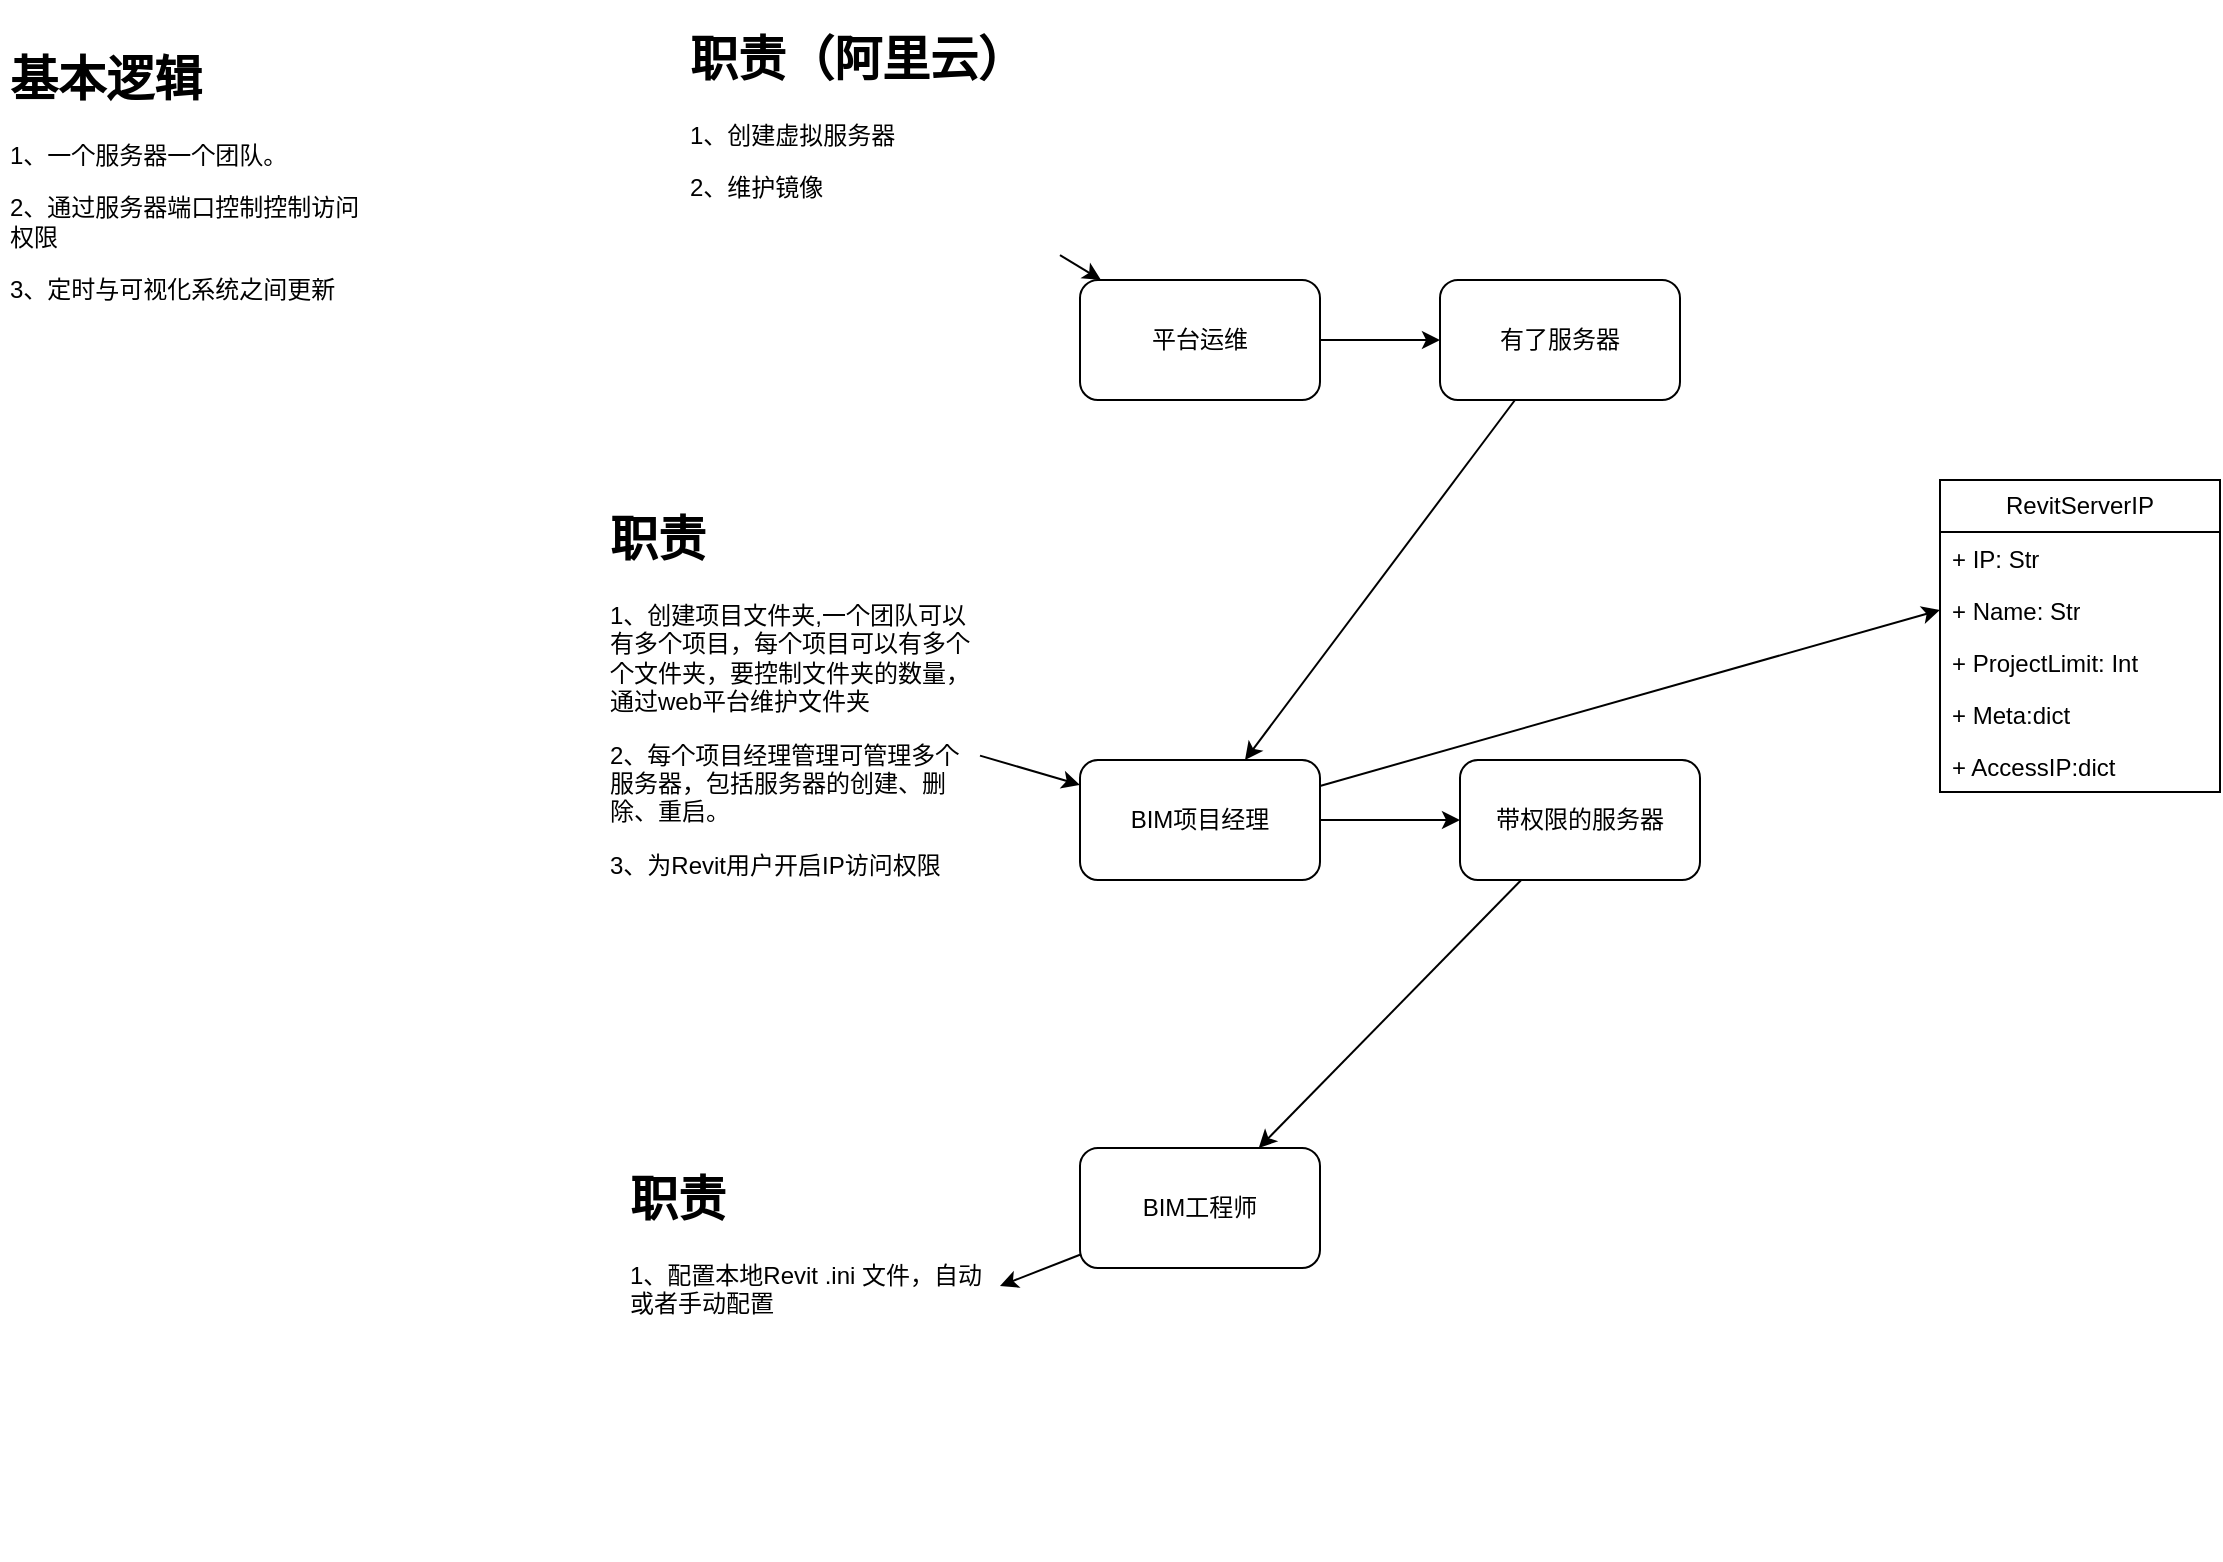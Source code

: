 <mxfile version="21.3.2" type="github">
  <diagram name="第 1 页" id="C5rgSx3-8mp9NiyUPTNc">
    <mxGraphModel dx="2025" dy="1352" grid="1" gridSize="10" guides="1" tooltips="1" connect="1" arrows="1" fold="1" page="1" pageScale="1" pageWidth="1169" pageHeight="827" math="0" shadow="0">
      <root>
        <mxCell id="0" />
        <mxCell id="1" parent="0" />
        <mxCell id="Q9i_MkaJGBs9NDlkvjRn-12" style="edgeStyle=orthogonalEdgeStyle;rounded=0;orthogonalLoop=1;jettySize=auto;html=1;" parent="1" source="X5Y5r0WMPsO4QRbYjIiB-1" target="Q9i_MkaJGBs9NDlkvjRn-11" edge="1">
          <mxGeometry relative="1" as="geometry" />
        </mxCell>
        <mxCell id="Ryq_IudqrSGxqpvXv--m-2" style="rounded=0;orthogonalLoop=1;jettySize=auto;html=1;entryX=0;entryY=0.5;entryDx=0;entryDy=0;" edge="1" parent="1" source="X5Y5r0WMPsO4QRbYjIiB-1" target="Ryq_IudqrSGxqpvXv--m-6">
          <mxGeometry relative="1" as="geometry">
            <mxPoint x="520" y="45" as="targetPoint" />
          </mxGeometry>
        </mxCell>
        <mxCell id="X5Y5r0WMPsO4QRbYjIiB-1" value="BIM项目经理" style="rounded=1;whiteSpace=wrap;html=1;" parent="1" vertex="1">
          <mxGeometry x="120" y="160" width="120" height="60" as="geometry" />
        </mxCell>
        <mxCell id="Q9i_MkaJGBs9NDlkvjRn-16" style="rounded=0;orthogonalLoop=1;jettySize=auto;html=1;" parent="1" source="Q9i_MkaJGBs9NDlkvjRn-1" target="Q9i_MkaJGBs9NDlkvjRn-15" edge="1">
          <mxGeometry relative="1" as="geometry" />
        </mxCell>
        <mxCell id="Q9i_MkaJGBs9NDlkvjRn-1" value="BIM工程师" style="rounded=1;whiteSpace=wrap;html=1;" parent="1" vertex="1">
          <mxGeometry x="120" y="354" width="120" height="60" as="geometry" />
        </mxCell>
        <mxCell id="Q9i_MkaJGBs9NDlkvjRn-3" style="rounded=0;orthogonalLoop=1;jettySize=auto;html=1;" parent="1" source="Q9i_MkaJGBs9NDlkvjRn-2" target="X5Y5r0WMPsO4QRbYjIiB-1" edge="1">
          <mxGeometry relative="1" as="geometry" />
        </mxCell>
        <mxCell id="Q9i_MkaJGBs9NDlkvjRn-2" value="&lt;h1&gt;职责&lt;/h1&gt;&lt;p&gt;1、创建项目文件夹,一个团队可以有多个项目，每个项目可以有多个个文件夹，要控制文件夹的数量，通过web平台维护文件夹&lt;/p&gt;&lt;p&gt;2、每个项目经理管理可管理多个服务器，包括服务器的创建、删除、重启。&lt;/p&gt;&lt;p&gt;3、为Revit用户开启IP访问权限&lt;br&gt;&lt;/p&gt;" style="text;html=1;strokeColor=none;fillColor=none;spacing=5;spacingTop=-20;whiteSpace=wrap;overflow=hidden;rounded=0;" parent="1" vertex="1">
          <mxGeometry x="-120" y="30" width="190" height="200" as="geometry" />
        </mxCell>
        <mxCell id="Q9i_MkaJGBs9NDlkvjRn-8" style="edgeStyle=orthogonalEdgeStyle;rounded=0;orthogonalLoop=1;jettySize=auto;html=1;" parent="1" source="Q9i_MkaJGBs9NDlkvjRn-4" target="Q9i_MkaJGBs9NDlkvjRn-7" edge="1">
          <mxGeometry relative="1" as="geometry" />
        </mxCell>
        <mxCell id="Q9i_MkaJGBs9NDlkvjRn-4" value="平台运维" style="rounded=1;whiteSpace=wrap;html=1;" parent="1" vertex="1">
          <mxGeometry x="120" y="-80" width="120" height="60" as="geometry" />
        </mxCell>
        <mxCell id="Q9i_MkaJGBs9NDlkvjRn-6" style="rounded=0;orthogonalLoop=1;jettySize=auto;html=1;" parent="1" source="Q9i_MkaJGBs9NDlkvjRn-5" target="Q9i_MkaJGBs9NDlkvjRn-4" edge="1">
          <mxGeometry relative="1" as="geometry" />
        </mxCell>
        <mxCell id="Q9i_MkaJGBs9NDlkvjRn-5" value="&lt;h1&gt;职责（阿里云）&lt;/h1&gt;&lt;p&gt;1、创建虚拟服务器&lt;/p&gt;&lt;p&gt;2、维护镜像&lt;br&gt;&lt;/p&gt;" style="text;html=1;strokeColor=none;fillColor=none;spacing=5;spacingTop=-20;whiteSpace=wrap;overflow=hidden;rounded=0;" parent="1" vertex="1">
          <mxGeometry x="-80" y="-210" width="190" height="120" as="geometry" />
        </mxCell>
        <mxCell id="Q9i_MkaJGBs9NDlkvjRn-10" style="rounded=0;orthogonalLoop=1;jettySize=auto;html=1;" parent="1" source="Q9i_MkaJGBs9NDlkvjRn-7" target="X5Y5r0WMPsO4QRbYjIiB-1" edge="1">
          <mxGeometry relative="1" as="geometry" />
        </mxCell>
        <mxCell id="Q9i_MkaJGBs9NDlkvjRn-7" value="有了服务器" style="rounded=1;whiteSpace=wrap;html=1;" parent="1" vertex="1">
          <mxGeometry x="300" y="-80" width="120" height="60" as="geometry" />
        </mxCell>
        <mxCell id="Q9i_MkaJGBs9NDlkvjRn-9" value="&lt;h1&gt;基本逻辑&lt;br&gt;&lt;/h1&gt;&lt;p&gt;1、一个服务器一个团队。&lt;/p&gt;&lt;p&gt;2、通过服务器端口控制控制访问权限&lt;/p&gt;&lt;p&gt;3、定时与可视化系统之间更新&lt;br&gt;&lt;/p&gt;&lt;p&gt;&lt;br&gt;&lt;/p&gt;" style="text;html=1;strokeColor=none;fillColor=none;spacing=5;spacingTop=-20;whiteSpace=wrap;overflow=hidden;rounded=0;" parent="1" vertex="1">
          <mxGeometry x="-420" y="-200" width="190" height="150" as="geometry" />
        </mxCell>
        <mxCell id="Q9i_MkaJGBs9NDlkvjRn-13" style="rounded=0;orthogonalLoop=1;jettySize=auto;html=1;" parent="1" source="Q9i_MkaJGBs9NDlkvjRn-11" target="Q9i_MkaJGBs9NDlkvjRn-1" edge="1">
          <mxGeometry relative="1" as="geometry" />
        </mxCell>
        <mxCell id="Q9i_MkaJGBs9NDlkvjRn-11" value="带权限的服务器" style="rounded=1;whiteSpace=wrap;html=1;" parent="1" vertex="1">
          <mxGeometry x="310" y="160" width="120" height="60" as="geometry" />
        </mxCell>
        <mxCell id="Q9i_MkaJGBs9NDlkvjRn-15" value="&lt;h1&gt;职责&lt;/h1&gt;&lt;p&gt;1、配置本地Revit .ini 文件，自动或者手动配置&lt;br&gt;&lt;/p&gt;" style="text;html=1;strokeColor=none;fillColor=none;spacing=5;spacingTop=-20;whiteSpace=wrap;overflow=hidden;rounded=0;" parent="1" vertex="1">
          <mxGeometry x="-110" y="360" width="190" height="200" as="geometry" />
        </mxCell>
        <mxCell id="Ryq_IudqrSGxqpvXv--m-4" value="RevitServerIP" style="swimlane;fontStyle=0;childLayout=stackLayout;horizontal=1;startSize=26;fillColor=none;horizontalStack=0;resizeParent=1;resizeParentMax=0;resizeLast=0;collapsible=1;marginBottom=0;whiteSpace=wrap;html=1;" vertex="1" parent="1">
          <mxGeometry x="550" y="20" width="140" height="156" as="geometry" />
        </mxCell>
        <mxCell id="Ryq_IudqrSGxqpvXv--m-5" value="+ IP: Str" style="text;strokeColor=none;fillColor=none;align=left;verticalAlign=top;spacingLeft=4;spacingRight=4;overflow=hidden;rotatable=0;points=[[0,0.5],[1,0.5]];portConstraint=eastwest;whiteSpace=wrap;html=1;" vertex="1" parent="Ryq_IudqrSGxqpvXv--m-4">
          <mxGeometry y="26" width="140" height="26" as="geometry" />
        </mxCell>
        <mxCell id="Ryq_IudqrSGxqpvXv--m-6" value="+ Name: Str" style="text;strokeColor=none;fillColor=none;align=left;verticalAlign=top;spacingLeft=4;spacingRight=4;overflow=hidden;rotatable=0;points=[[0,0.5],[1,0.5]];portConstraint=eastwest;whiteSpace=wrap;html=1;" vertex="1" parent="Ryq_IudqrSGxqpvXv--m-4">
          <mxGeometry y="52" width="140" height="26" as="geometry" />
        </mxCell>
        <mxCell id="Ryq_IudqrSGxqpvXv--m-7" value="+ ProjectLimit: Int" style="text;strokeColor=none;fillColor=none;align=left;verticalAlign=top;spacingLeft=4;spacingRight=4;overflow=hidden;rotatable=0;points=[[0,0.5],[1,0.5]];portConstraint=eastwest;whiteSpace=wrap;html=1;" vertex="1" parent="Ryq_IudqrSGxqpvXv--m-4">
          <mxGeometry y="78" width="140" height="26" as="geometry" />
        </mxCell>
        <mxCell id="Ryq_IudqrSGxqpvXv--m-8" value="+ Meta:dict" style="text;strokeColor=none;fillColor=none;align=left;verticalAlign=top;spacingLeft=4;spacingRight=4;overflow=hidden;rotatable=0;points=[[0,0.5],[1,0.5]];portConstraint=eastwest;whiteSpace=wrap;html=1;" vertex="1" parent="Ryq_IudqrSGxqpvXv--m-4">
          <mxGeometry y="104" width="140" height="26" as="geometry" />
        </mxCell>
        <mxCell id="Ryq_IudqrSGxqpvXv--m-9" value="+ AccessIP:dict" style="text;strokeColor=none;fillColor=none;align=left;verticalAlign=top;spacingLeft=4;spacingRight=4;overflow=hidden;rotatable=0;points=[[0,0.5],[1,0.5]];portConstraint=eastwest;whiteSpace=wrap;html=1;" vertex="1" parent="Ryq_IudqrSGxqpvXv--m-4">
          <mxGeometry y="130" width="140" height="26" as="geometry" />
        </mxCell>
      </root>
    </mxGraphModel>
  </diagram>
</mxfile>
